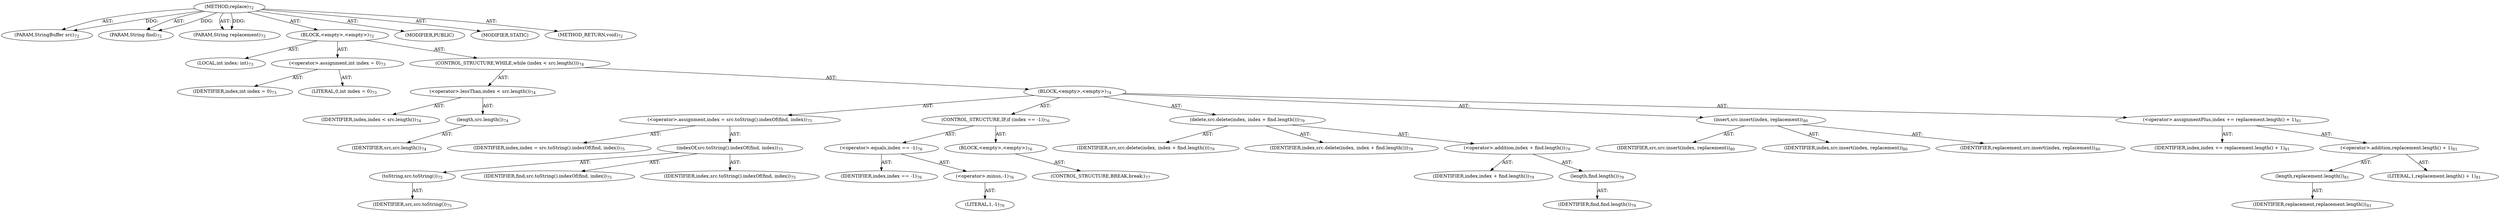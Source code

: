 digraph "replace" {  
"111669149697" [label = <(METHOD,replace)<SUB>72</SUB>> ]
"115964116993" [label = <(PARAM,StringBuffer src)<SUB>72</SUB>> ]
"115964116994" [label = <(PARAM,String find)<SUB>72</SUB>> ]
"115964116995" [label = <(PARAM,String replacement)<SUB>72</SUB>> ]
"25769803777" [label = <(BLOCK,&lt;empty&gt;,&lt;empty&gt;)<SUB>72</SUB>> ]
"94489280512" [label = <(LOCAL,int index: int)<SUB>73</SUB>> ]
"30064771072" [label = <(&lt;operator&gt;.assignment,int index = 0)<SUB>73</SUB>> ]
"68719476736" [label = <(IDENTIFIER,index,int index = 0)<SUB>73</SUB>> ]
"90194313216" [label = <(LITERAL,0,int index = 0)<SUB>73</SUB>> ]
"47244640256" [label = <(CONTROL_STRUCTURE,WHILE,while (index &lt; src.length()))<SUB>74</SUB>> ]
"30064771073" [label = <(&lt;operator&gt;.lessThan,index &lt; src.length())<SUB>74</SUB>> ]
"68719476737" [label = <(IDENTIFIER,index,index &lt; src.length())<SUB>74</SUB>> ]
"30064771074" [label = <(length,src.length())<SUB>74</SUB>> ]
"68719476738" [label = <(IDENTIFIER,src,src.length())<SUB>74</SUB>> ]
"25769803778" [label = <(BLOCK,&lt;empty&gt;,&lt;empty&gt;)<SUB>74</SUB>> ]
"30064771075" [label = <(&lt;operator&gt;.assignment,index = src.toString().indexOf(find, index))<SUB>75</SUB>> ]
"68719476739" [label = <(IDENTIFIER,index,index = src.toString().indexOf(find, index))<SUB>75</SUB>> ]
"30064771076" [label = <(indexOf,src.toString().indexOf(find, index))<SUB>75</SUB>> ]
"30064771077" [label = <(toString,src.toString())<SUB>75</SUB>> ]
"68719476740" [label = <(IDENTIFIER,src,src.toString())<SUB>75</SUB>> ]
"68719476741" [label = <(IDENTIFIER,find,src.toString().indexOf(find, index))<SUB>75</SUB>> ]
"68719476742" [label = <(IDENTIFIER,index,src.toString().indexOf(find, index))<SUB>75</SUB>> ]
"47244640257" [label = <(CONTROL_STRUCTURE,IF,if (index == -1))<SUB>76</SUB>> ]
"30064771078" [label = <(&lt;operator&gt;.equals,index == -1)<SUB>76</SUB>> ]
"68719476743" [label = <(IDENTIFIER,index,index == -1)<SUB>76</SUB>> ]
"30064771079" [label = <(&lt;operator&gt;.minus,-1)<SUB>76</SUB>> ]
"90194313217" [label = <(LITERAL,1,-1)<SUB>76</SUB>> ]
"25769803779" [label = <(BLOCK,&lt;empty&gt;,&lt;empty&gt;)<SUB>76</SUB>> ]
"47244640258" [label = <(CONTROL_STRUCTURE,BREAK,break;)<SUB>77</SUB>> ]
"30064771080" [label = <(delete,src.delete(index, index + find.length()))<SUB>79</SUB>> ]
"68719476744" [label = <(IDENTIFIER,src,src.delete(index, index + find.length()))<SUB>79</SUB>> ]
"68719476745" [label = <(IDENTIFIER,index,src.delete(index, index + find.length()))<SUB>79</SUB>> ]
"30064771081" [label = <(&lt;operator&gt;.addition,index + find.length())<SUB>79</SUB>> ]
"68719476746" [label = <(IDENTIFIER,index,index + find.length())<SUB>79</SUB>> ]
"30064771082" [label = <(length,find.length())<SUB>79</SUB>> ]
"68719476747" [label = <(IDENTIFIER,find,find.length())<SUB>79</SUB>> ]
"30064771083" [label = <(insert,src.insert(index, replacement))<SUB>80</SUB>> ]
"68719476748" [label = <(IDENTIFIER,src,src.insert(index, replacement))<SUB>80</SUB>> ]
"68719476749" [label = <(IDENTIFIER,index,src.insert(index, replacement))<SUB>80</SUB>> ]
"68719476750" [label = <(IDENTIFIER,replacement,src.insert(index, replacement))<SUB>80</SUB>> ]
"30064771084" [label = <(&lt;operator&gt;.assignmentPlus,index += replacement.length() + 1)<SUB>81</SUB>> ]
"68719476751" [label = <(IDENTIFIER,index,index += replacement.length() + 1)<SUB>81</SUB>> ]
"30064771085" [label = <(&lt;operator&gt;.addition,replacement.length() + 1)<SUB>81</SUB>> ]
"30064771086" [label = <(length,replacement.length())<SUB>81</SUB>> ]
"68719476752" [label = <(IDENTIFIER,replacement,replacement.length())<SUB>81</SUB>> ]
"90194313218" [label = <(LITERAL,1,replacement.length() + 1)<SUB>81</SUB>> ]
"133143986178" [label = <(MODIFIER,PUBLIC)> ]
"133143986179" [label = <(MODIFIER,STATIC)> ]
"128849018881" [label = <(METHOD_RETURN,void)<SUB>72</SUB>> ]
  "111669149697" -> "115964116993"  [ label = "AST: "] 
  "111669149697" -> "115964116994"  [ label = "AST: "] 
  "111669149697" -> "115964116995"  [ label = "AST: "] 
  "111669149697" -> "25769803777"  [ label = "AST: "] 
  "111669149697" -> "133143986178"  [ label = "AST: "] 
  "111669149697" -> "133143986179"  [ label = "AST: "] 
  "111669149697" -> "128849018881"  [ label = "AST: "] 
  "25769803777" -> "94489280512"  [ label = "AST: "] 
  "25769803777" -> "30064771072"  [ label = "AST: "] 
  "25769803777" -> "47244640256"  [ label = "AST: "] 
  "30064771072" -> "68719476736"  [ label = "AST: "] 
  "30064771072" -> "90194313216"  [ label = "AST: "] 
  "47244640256" -> "30064771073"  [ label = "AST: "] 
  "47244640256" -> "25769803778"  [ label = "AST: "] 
  "30064771073" -> "68719476737"  [ label = "AST: "] 
  "30064771073" -> "30064771074"  [ label = "AST: "] 
  "30064771074" -> "68719476738"  [ label = "AST: "] 
  "25769803778" -> "30064771075"  [ label = "AST: "] 
  "25769803778" -> "47244640257"  [ label = "AST: "] 
  "25769803778" -> "30064771080"  [ label = "AST: "] 
  "25769803778" -> "30064771083"  [ label = "AST: "] 
  "25769803778" -> "30064771084"  [ label = "AST: "] 
  "30064771075" -> "68719476739"  [ label = "AST: "] 
  "30064771075" -> "30064771076"  [ label = "AST: "] 
  "30064771076" -> "30064771077"  [ label = "AST: "] 
  "30064771076" -> "68719476741"  [ label = "AST: "] 
  "30064771076" -> "68719476742"  [ label = "AST: "] 
  "30064771077" -> "68719476740"  [ label = "AST: "] 
  "47244640257" -> "30064771078"  [ label = "AST: "] 
  "47244640257" -> "25769803779"  [ label = "AST: "] 
  "30064771078" -> "68719476743"  [ label = "AST: "] 
  "30064771078" -> "30064771079"  [ label = "AST: "] 
  "30064771079" -> "90194313217"  [ label = "AST: "] 
  "25769803779" -> "47244640258"  [ label = "AST: "] 
  "30064771080" -> "68719476744"  [ label = "AST: "] 
  "30064771080" -> "68719476745"  [ label = "AST: "] 
  "30064771080" -> "30064771081"  [ label = "AST: "] 
  "30064771081" -> "68719476746"  [ label = "AST: "] 
  "30064771081" -> "30064771082"  [ label = "AST: "] 
  "30064771082" -> "68719476747"  [ label = "AST: "] 
  "30064771083" -> "68719476748"  [ label = "AST: "] 
  "30064771083" -> "68719476749"  [ label = "AST: "] 
  "30064771083" -> "68719476750"  [ label = "AST: "] 
  "30064771084" -> "68719476751"  [ label = "AST: "] 
  "30064771084" -> "30064771085"  [ label = "AST: "] 
  "30064771085" -> "30064771086"  [ label = "AST: "] 
  "30064771085" -> "90194313218"  [ label = "AST: "] 
  "30064771086" -> "68719476752"  [ label = "AST: "] 
  "111669149697" -> "115964116993"  [ label = "DDG: "] 
  "111669149697" -> "115964116994"  [ label = "DDG: "] 
  "111669149697" -> "115964116995"  [ label = "DDG: "] 
}
